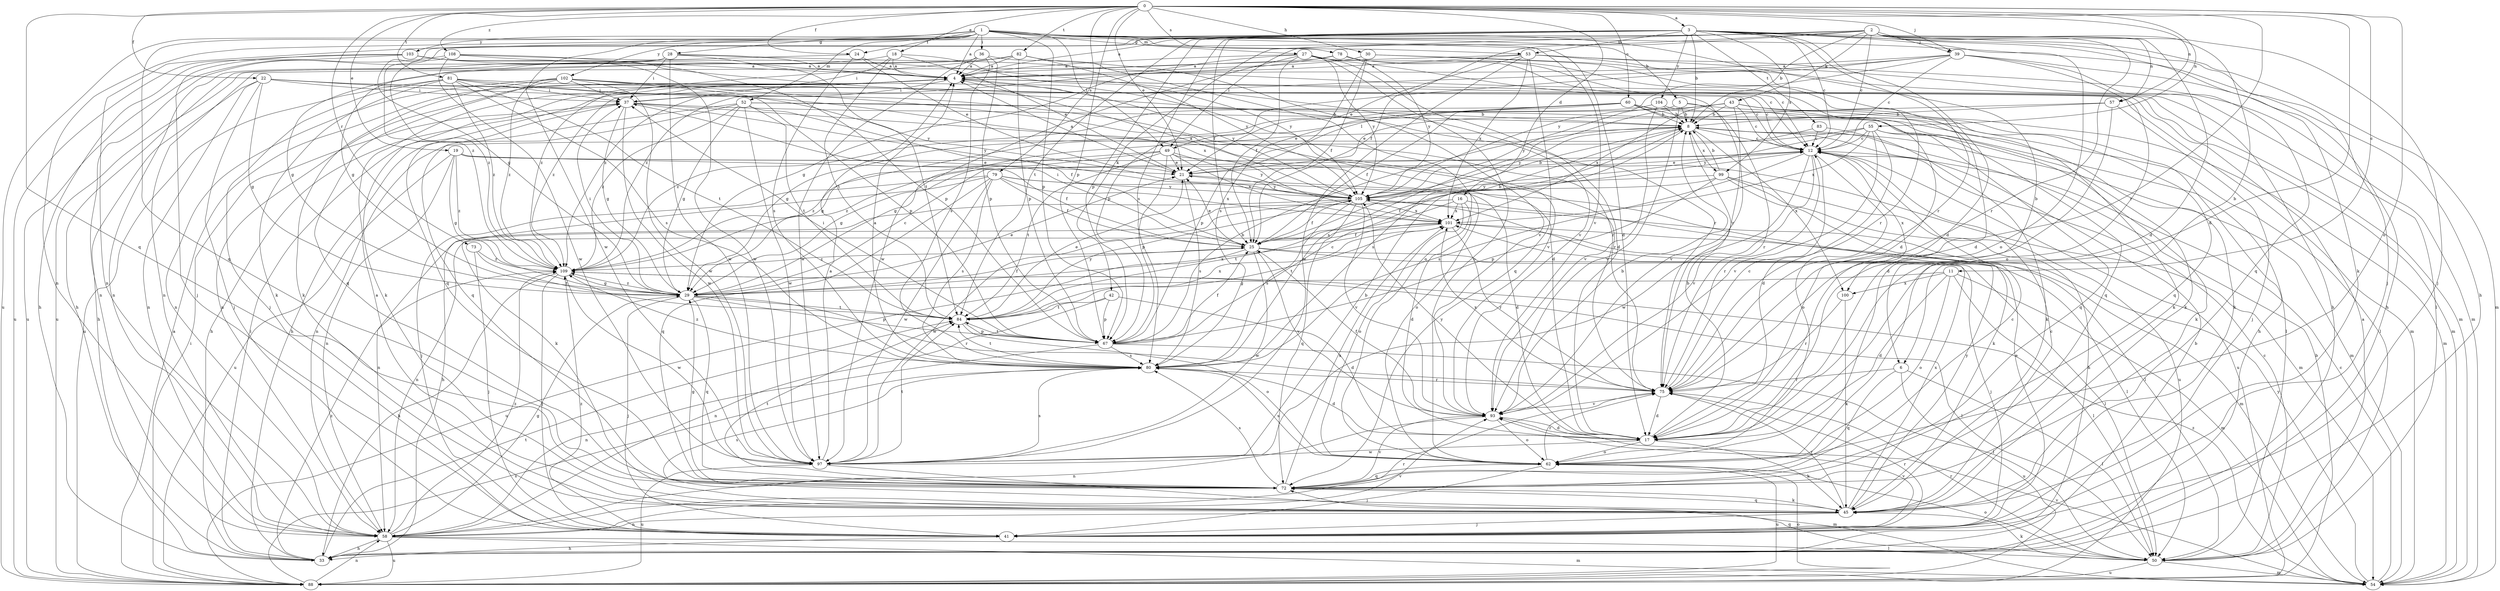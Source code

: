 strict digraph  {
0;
1;
2;
3;
4;
5;
6;
8;
11;
12;
16;
17;
18;
19;
21;
22;
24;
25;
27;
28;
29;
30;
33;
36;
37;
39;
41;
42;
43;
45;
49;
50;
52;
53;
54;
55;
57;
58;
60;
62;
67;
72;
73;
75;
78;
79;
80;
81;
82;
83;
84;
88;
93;
97;
99;
100;
101;
102;
103;
104;
105;
108;
109;
0 -> 3  [label=a];
0 -> 11  [label=c];
0 -> 16  [label=d];
0 -> 17  [label=d];
0 -> 18  [label=e];
0 -> 19  [label=e];
0 -> 21  [label=e];
0 -> 22  [label=f];
0 -> 24  [label=f];
0 -> 30  [label=h];
0 -> 39  [label=j];
0 -> 55  [label=n];
0 -> 57  [label=n];
0 -> 60  [label=o];
0 -> 62  [label=o];
0 -> 67  [label=p];
0 -> 72  [label=q];
0 -> 73  [label=r];
0 -> 75  [label=r];
0 -> 78  [label=s];
0 -> 79  [label=s];
0 -> 81  [label=t];
0 -> 82  [label=t];
0 -> 108  [label=z];
1 -> 4  [label=a];
1 -> 5  [label=b];
1 -> 6  [label=b];
1 -> 17  [label=d];
1 -> 24  [label=f];
1 -> 27  [label=g];
1 -> 28  [label=g];
1 -> 33  [label=h];
1 -> 36  [label=i];
1 -> 49  [label=l];
1 -> 52  [label=m];
1 -> 53  [label=m];
1 -> 67  [label=p];
1 -> 72  [label=q];
1 -> 88  [label=u];
1 -> 93  [label=v];
1 -> 97  [label=w];
1 -> 102  [label=y];
1 -> 103  [label=y];
2 -> 6  [label=b];
2 -> 8  [label=b];
2 -> 12  [label=c];
2 -> 17  [label=d];
2 -> 25  [label=f];
2 -> 39  [label=j];
2 -> 41  [label=j];
2 -> 42  [label=k];
2 -> 43  [label=k];
2 -> 49  [label=l];
2 -> 57  [label=n];
2 -> 58  [label=n];
2 -> 75  [label=r];
2 -> 109  [label=z];
3 -> 4  [label=a];
3 -> 8  [label=b];
3 -> 12  [label=c];
3 -> 17  [label=d];
3 -> 25  [label=f];
3 -> 29  [label=g];
3 -> 41  [label=j];
3 -> 45  [label=k];
3 -> 53  [label=m];
3 -> 54  [label=m];
3 -> 58  [label=n];
3 -> 62  [label=o];
3 -> 67  [label=p];
3 -> 75  [label=r];
3 -> 80  [label=s];
3 -> 83  [label=t];
3 -> 84  [label=t];
3 -> 99  [label=x];
3 -> 104  [label=y];
4 -> 37  [label=i];
4 -> 45  [label=k];
4 -> 54  [label=m];
4 -> 58  [label=n];
4 -> 72  [label=q];
4 -> 93  [label=v];
4 -> 105  [label=y];
4 -> 109  [label=z];
5 -> 8  [label=b];
5 -> 45  [label=k];
5 -> 49  [label=l];
5 -> 75  [label=r];
5 -> 93  [label=v];
6 -> 50  [label=l];
6 -> 72  [label=q];
6 -> 75  [label=r];
6 -> 88  [label=u];
8 -> 12  [label=c];
8 -> 29  [label=g];
8 -> 54  [label=m];
8 -> 80  [label=s];
8 -> 99  [label=x];
8 -> 100  [label=x];
8 -> 105  [label=y];
11 -> 17  [label=d];
11 -> 29  [label=g];
11 -> 50  [label=l];
11 -> 54  [label=m];
11 -> 62  [label=o];
11 -> 100  [label=x];
12 -> 21  [label=e];
12 -> 62  [label=o];
12 -> 75  [label=r];
12 -> 80  [label=s];
12 -> 88  [label=u];
12 -> 93  [label=v];
12 -> 97  [label=w];
12 -> 100  [label=x];
12 -> 109  [label=z];
16 -> 17  [label=d];
16 -> 50  [label=l];
16 -> 58  [label=n];
16 -> 62  [label=o];
16 -> 84  [label=t];
16 -> 101  [label=x];
17 -> 8  [label=b];
17 -> 45  [label=k];
17 -> 62  [label=o];
17 -> 97  [label=w];
17 -> 105  [label=y];
18 -> 4  [label=a];
18 -> 21  [label=e];
18 -> 29  [label=g];
18 -> 37  [label=i];
18 -> 84  [label=t];
18 -> 105  [label=y];
19 -> 21  [label=e];
19 -> 25  [label=f];
19 -> 29  [label=g];
19 -> 54  [label=m];
19 -> 58  [label=n];
19 -> 88  [label=u];
19 -> 109  [label=z];
21 -> 4  [label=a];
21 -> 80  [label=s];
21 -> 105  [label=y];
22 -> 29  [label=g];
22 -> 33  [label=h];
22 -> 37  [label=i];
22 -> 41  [label=j];
22 -> 54  [label=m];
22 -> 58  [label=n];
22 -> 75  [label=r];
22 -> 101  [label=x];
24 -> 4  [label=a];
24 -> 21  [label=e];
24 -> 33  [label=h];
24 -> 80  [label=s];
25 -> 8  [label=b];
25 -> 21  [label=e];
25 -> 37  [label=i];
25 -> 41  [label=j];
25 -> 50  [label=l];
25 -> 88  [label=u];
25 -> 93  [label=v];
25 -> 97  [label=w];
25 -> 109  [label=z];
27 -> 4  [label=a];
27 -> 12  [label=c];
27 -> 17  [label=d];
27 -> 25  [label=f];
27 -> 29  [label=g];
27 -> 62  [label=o];
27 -> 75  [label=r];
27 -> 97  [label=w];
27 -> 105  [label=y];
28 -> 4  [label=a];
28 -> 37  [label=i];
28 -> 54  [label=m];
28 -> 58  [label=n];
28 -> 84  [label=t];
28 -> 88  [label=u];
28 -> 97  [label=w];
29 -> 12  [label=c];
29 -> 21  [label=e];
29 -> 25  [label=f];
29 -> 37  [label=i];
29 -> 41  [label=j];
29 -> 67  [label=p];
29 -> 72  [label=q];
29 -> 75  [label=r];
29 -> 84  [label=t];
29 -> 101  [label=x];
29 -> 109  [label=z];
30 -> 4  [label=a];
30 -> 17  [label=d];
30 -> 25  [label=f];
30 -> 75  [label=r];
30 -> 80  [label=s];
33 -> 8  [label=b];
33 -> 37  [label=i];
33 -> 84  [label=t];
33 -> 109  [label=z];
36 -> 4  [label=a];
36 -> 62  [label=o];
36 -> 67  [label=p];
36 -> 80  [label=s];
36 -> 88  [label=u];
36 -> 97  [label=w];
37 -> 8  [label=b];
37 -> 29  [label=g];
37 -> 33  [label=h];
37 -> 75  [label=r];
37 -> 97  [label=w];
37 -> 105  [label=y];
39 -> 4  [label=a];
39 -> 12  [label=c];
39 -> 33  [label=h];
39 -> 62  [label=o];
39 -> 67  [label=p];
39 -> 72  [label=q];
39 -> 105  [label=y];
39 -> 109  [label=z];
41 -> 21  [label=e];
41 -> 33  [label=h];
41 -> 75  [label=r];
41 -> 93  [label=v];
41 -> 109  [label=z];
42 -> 17  [label=d];
42 -> 58  [label=n];
42 -> 67  [label=p];
42 -> 84  [label=t];
43 -> 8  [label=b];
43 -> 12  [label=c];
43 -> 33  [label=h];
43 -> 54  [label=m];
43 -> 72  [label=q];
43 -> 80  [label=s];
43 -> 93  [label=v];
43 -> 101  [label=x];
43 -> 105  [label=y];
45 -> 4  [label=a];
45 -> 12  [label=c];
45 -> 41  [label=j];
45 -> 58  [label=n];
45 -> 72  [label=q];
45 -> 75  [label=r];
45 -> 80  [label=s];
45 -> 101  [label=x];
45 -> 105  [label=y];
49 -> 21  [label=e];
49 -> 29  [label=g];
49 -> 62  [label=o];
49 -> 67  [label=p];
49 -> 84  [label=t];
49 -> 101  [label=x];
49 -> 105  [label=y];
49 -> 109  [label=z];
50 -> 4  [label=a];
50 -> 12  [label=c];
50 -> 45  [label=k];
50 -> 54  [label=m];
50 -> 62  [label=o];
50 -> 72  [label=q];
50 -> 75  [label=r];
50 -> 88  [label=u];
52 -> 8  [label=b];
52 -> 25  [label=f];
52 -> 29  [label=g];
52 -> 33  [label=h];
52 -> 50  [label=l];
52 -> 72  [label=q];
52 -> 84  [label=t];
52 -> 97  [label=w];
52 -> 109  [label=z];
53 -> 4  [label=a];
53 -> 21  [label=e];
53 -> 33  [label=h];
53 -> 50  [label=l];
53 -> 54  [label=m];
53 -> 58  [label=n];
53 -> 72  [label=q];
53 -> 97  [label=w];
53 -> 101  [label=x];
54 -> 12  [label=c];
54 -> 93  [label=v];
54 -> 105  [label=y];
54 -> 109  [label=z];
55 -> 12  [label=c];
55 -> 17  [label=d];
55 -> 45  [label=k];
55 -> 58  [label=n];
55 -> 72  [label=q];
55 -> 93  [label=v];
55 -> 101  [label=x];
55 -> 105  [label=y];
57 -> 8  [label=b];
57 -> 17  [label=d];
57 -> 21  [label=e];
57 -> 41  [label=j];
58 -> 29  [label=g];
58 -> 33  [label=h];
58 -> 50  [label=l];
58 -> 54  [label=m];
58 -> 75  [label=r];
58 -> 88  [label=u];
58 -> 93  [label=v];
58 -> 109  [label=z];
60 -> 8  [label=b];
60 -> 21  [label=e];
60 -> 25  [label=f];
60 -> 45  [label=k];
60 -> 50  [label=l];
60 -> 67  [label=p];
60 -> 72  [label=q];
60 -> 109  [label=z];
62 -> 41  [label=j];
62 -> 72  [label=q];
62 -> 75  [label=r];
62 -> 80  [label=s];
62 -> 88  [label=u];
67 -> 8  [label=b];
67 -> 12  [label=c];
67 -> 25  [label=f];
67 -> 37  [label=i];
67 -> 50  [label=l];
67 -> 58  [label=n];
67 -> 80  [label=s];
67 -> 84  [label=t];
72 -> 12  [label=c];
72 -> 29  [label=g];
72 -> 45  [label=k];
72 -> 80  [label=s];
72 -> 84  [label=t];
72 -> 93  [label=v];
72 -> 101  [label=x];
73 -> 41  [label=j];
73 -> 84  [label=t];
73 -> 109  [label=z];
75 -> 12  [label=c];
75 -> 17  [label=d];
75 -> 93  [label=v];
75 -> 101  [label=x];
78 -> 4  [label=a];
78 -> 12  [label=c];
78 -> 17  [label=d];
78 -> 105  [label=y];
78 -> 109  [label=z];
79 -> 17  [label=d];
79 -> 25  [label=f];
79 -> 41  [label=j];
79 -> 45  [label=k];
79 -> 72  [label=q];
79 -> 80  [label=s];
79 -> 97  [label=w];
79 -> 101  [label=x];
79 -> 105  [label=y];
80 -> 4  [label=a];
80 -> 17  [label=d];
80 -> 75  [label=r];
80 -> 84  [label=t];
80 -> 109  [label=z];
81 -> 12  [label=c];
81 -> 37  [label=i];
81 -> 41  [label=j];
81 -> 45  [label=k];
81 -> 80  [label=s];
81 -> 84  [label=t];
81 -> 88  [label=u];
81 -> 105  [label=y];
81 -> 109  [label=z];
82 -> 4  [label=a];
82 -> 29  [label=g];
82 -> 67  [label=p];
82 -> 93  [label=v];
82 -> 105  [label=y];
82 -> 109  [label=z];
83 -> 12  [label=c];
83 -> 29  [label=g];
83 -> 45  [label=k];
84 -> 21  [label=e];
84 -> 62  [label=o];
84 -> 67  [label=p];
84 -> 101  [label=x];
84 -> 105  [label=y];
88 -> 4  [label=a];
88 -> 8  [label=b];
88 -> 37  [label=i];
88 -> 58  [label=n];
88 -> 62  [label=o];
88 -> 80  [label=s];
93 -> 8  [label=b];
93 -> 17  [label=d];
93 -> 25  [label=f];
93 -> 58  [label=n];
93 -> 62  [label=o];
97 -> 4  [label=a];
97 -> 8  [label=b];
97 -> 54  [label=m];
97 -> 80  [label=s];
97 -> 84  [label=t];
97 -> 88  [label=u];
99 -> 8  [label=b];
99 -> 25  [label=f];
99 -> 33  [label=h];
99 -> 45  [label=k];
99 -> 67  [label=p];
99 -> 88  [label=u];
99 -> 105  [label=y];
100 -> 45  [label=k];
100 -> 75  [label=r];
101 -> 25  [label=f];
101 -> 50  [label=l];
101 -> 54  [label=m];
101 -> 58  [label=n];
101 -> 75  [label=r];
101 -> 84  [label=t];
102 -> 12  [label=c];
102 -> 17  [label=d];
102 -> 37  [label=i];
102 -> 45  [label=k];
102 -> 58  [label=n];
102 -> 67  [label=p];
102 -> 72  [label=q];
102 -> 97  [label=w];
102 -> 109  [label=z];
103 -> 4  [label=a];
103 -> 33  [label=h];
103 -> 41  [label=j];
103 -> 88  [label=u];
103 -> 93  [label=v];
103 -> 97  [label=w];
104 -> 8  [label=b];
104 -> 29  [label=g];
104 -> 45  [label=k];
104 -> 93  [label=v];
105 -> 4  [label=a];
105 -> 8  [label=b];
105 -> 25  [label=f];
105 -> 33  [label=h];
105 -> 72  [label=q];
105 -> 80  [label=s];
105 -> 93  [label=v];
105 -> 97  [label=w];
105 -> 101  [label=x];
108 -> 4  [label=a];
108 -> 58  [label=n];
108 -> 67  [label=p];
108 -> 75  [label=r];
108 -> 97  [label=w];
108 -> 109  [label=z];
109 -> 29  [label=g];
109 -> 33  [label=h];
109 -> 41  [label=j];
109 -> 50  [label=l];
109 -> 97  [label=w];
}
